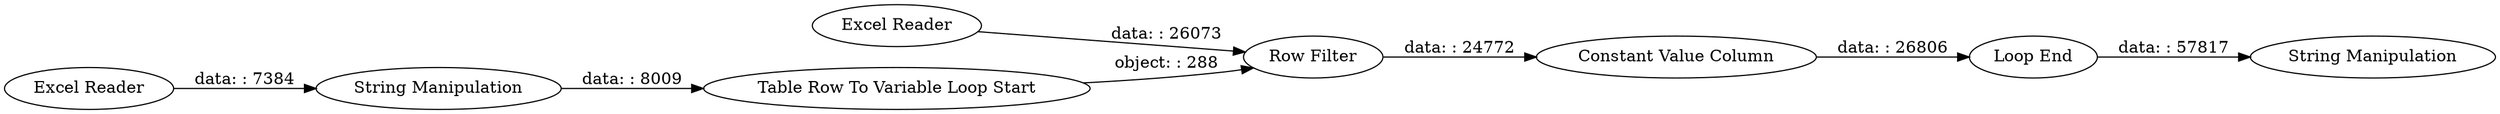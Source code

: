 digraph {
	"-8995527973835355634_3" [label="String Manipulation"]
	"-8995527973835355634_1" [label="Excel Reader"]
	"-8995527973835355634_2" [label="Excel Reader"]
	"-8995527973835355634_6" [label="Row Filter"]
	"-8995527973835355634_9" [label="String Manipulation"]
	"-8995527973835355634_5" [label="Table Row To Variable Loop Start"]
	"-8995527973835355634_7" [label="Constant Value Column"]
	"-8995527973835355634_8" [label="Loop End"]
	"-8995527973835355634_3" -> "-8995527973835355634_5" [label="data: : 8009"]
	"-8995527973835355634_6" -> "-8995527973835355634_7" [label="data: : 24772"]
	"-8995527973835355634_8" -> "-8995527973835355634_9" [label="data: : 57817"]
	"-8995527973835355634_1" -> "-8995527973835355634_6" [label="data: : 26073"]
	"-8995527973835355634_5" -> "-8995527973835355634_6" [label="object: : 288"]
	"-8995527973835355634_7" -> "-8995527973835355634_8" [label="data: : 26806"]
	"-8995527973835355634_2" -> "-8995527973835355634_3" [label="data: : 7384"]
	rankdir=LR
}
